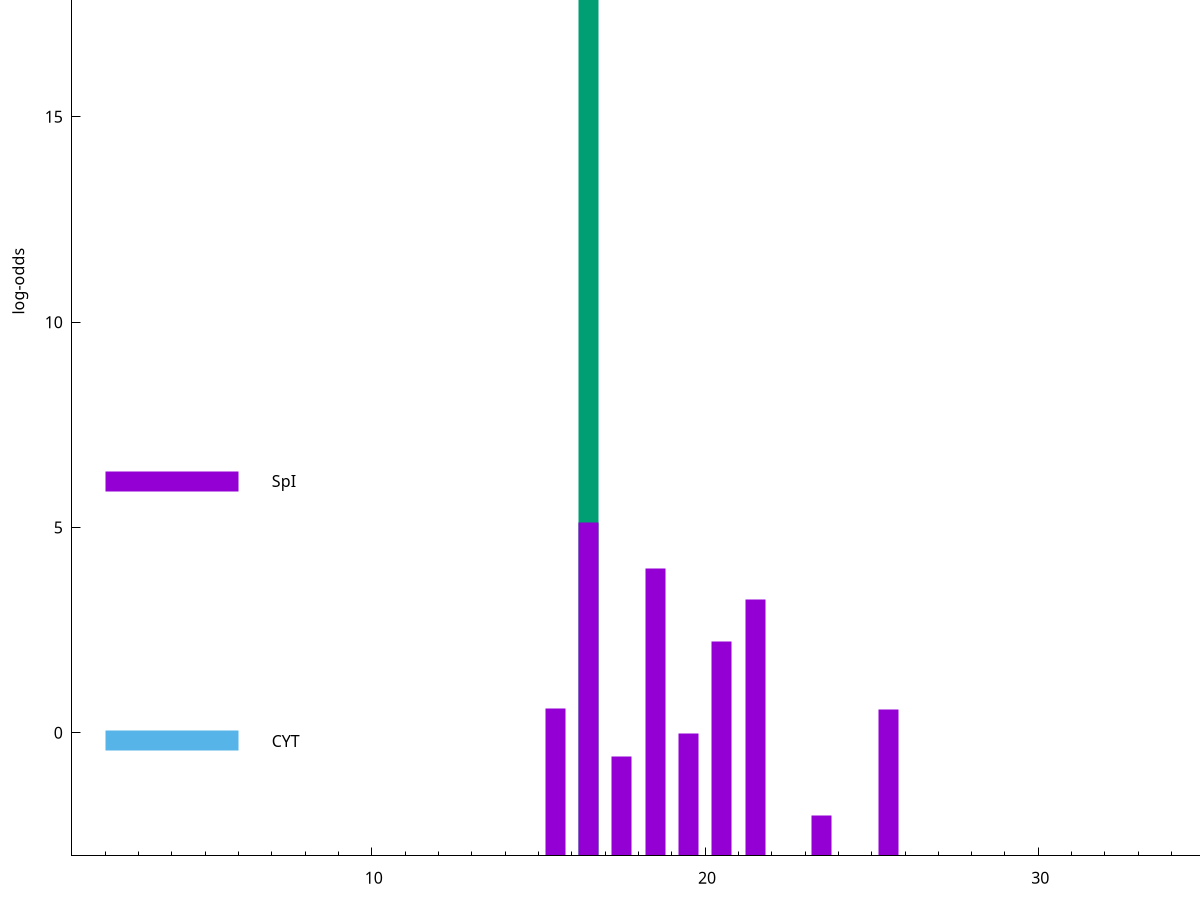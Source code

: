 set title "LipoP predictions for SRR5666568.gff"
set size 2., 1.4
set xrange [1:70] 
set mxtics 10
set yrange [-3:25]
set y2range [0:28]
set ylabel "log-odds"
set term postscript eps color solid "Helvetica" 30
set output "SRR5666568.gff510.eps"
set arrow from 2,20.6969 to 6,20.6969 nohead lt 2 lw 20
set label "SpII" at 7,20.6969
set arrow from 2,6.13093 to 6,6.13093 nohead lt 1 lw 20
set label "SpI" at 7,6.13093
set arrow from 2,-0.200913 to 6,-0.200913 nohead lt 3 lw 20
set label "CYT" at 7,-0.200913
set arrow from 2,20.6969 to 6,20.6969 nohead lt 2 lw 20
set label "SpII" at 7,20.6969
# NOTE: The scores below are the log-odds scores with the threshold
# NOTE: subtracted (a hack to make gnuplot make the histogram all
# NOTE: look nice).
plot "-" axes x1y2 title "" with impulses lt 2 lw 20, "-" axes x1y2 title "" with impulses lt 1 lw 20
16.500000 23.696900
e
16.500000 8.127100
18.500000 7.002570
21.500000 6.236590
20.500000 5.233200
15.500000 3.583200
25.500000 3.561261
19.500000 2.993396
17.500000 2.421709
23.500000 0.980520
e
exit
